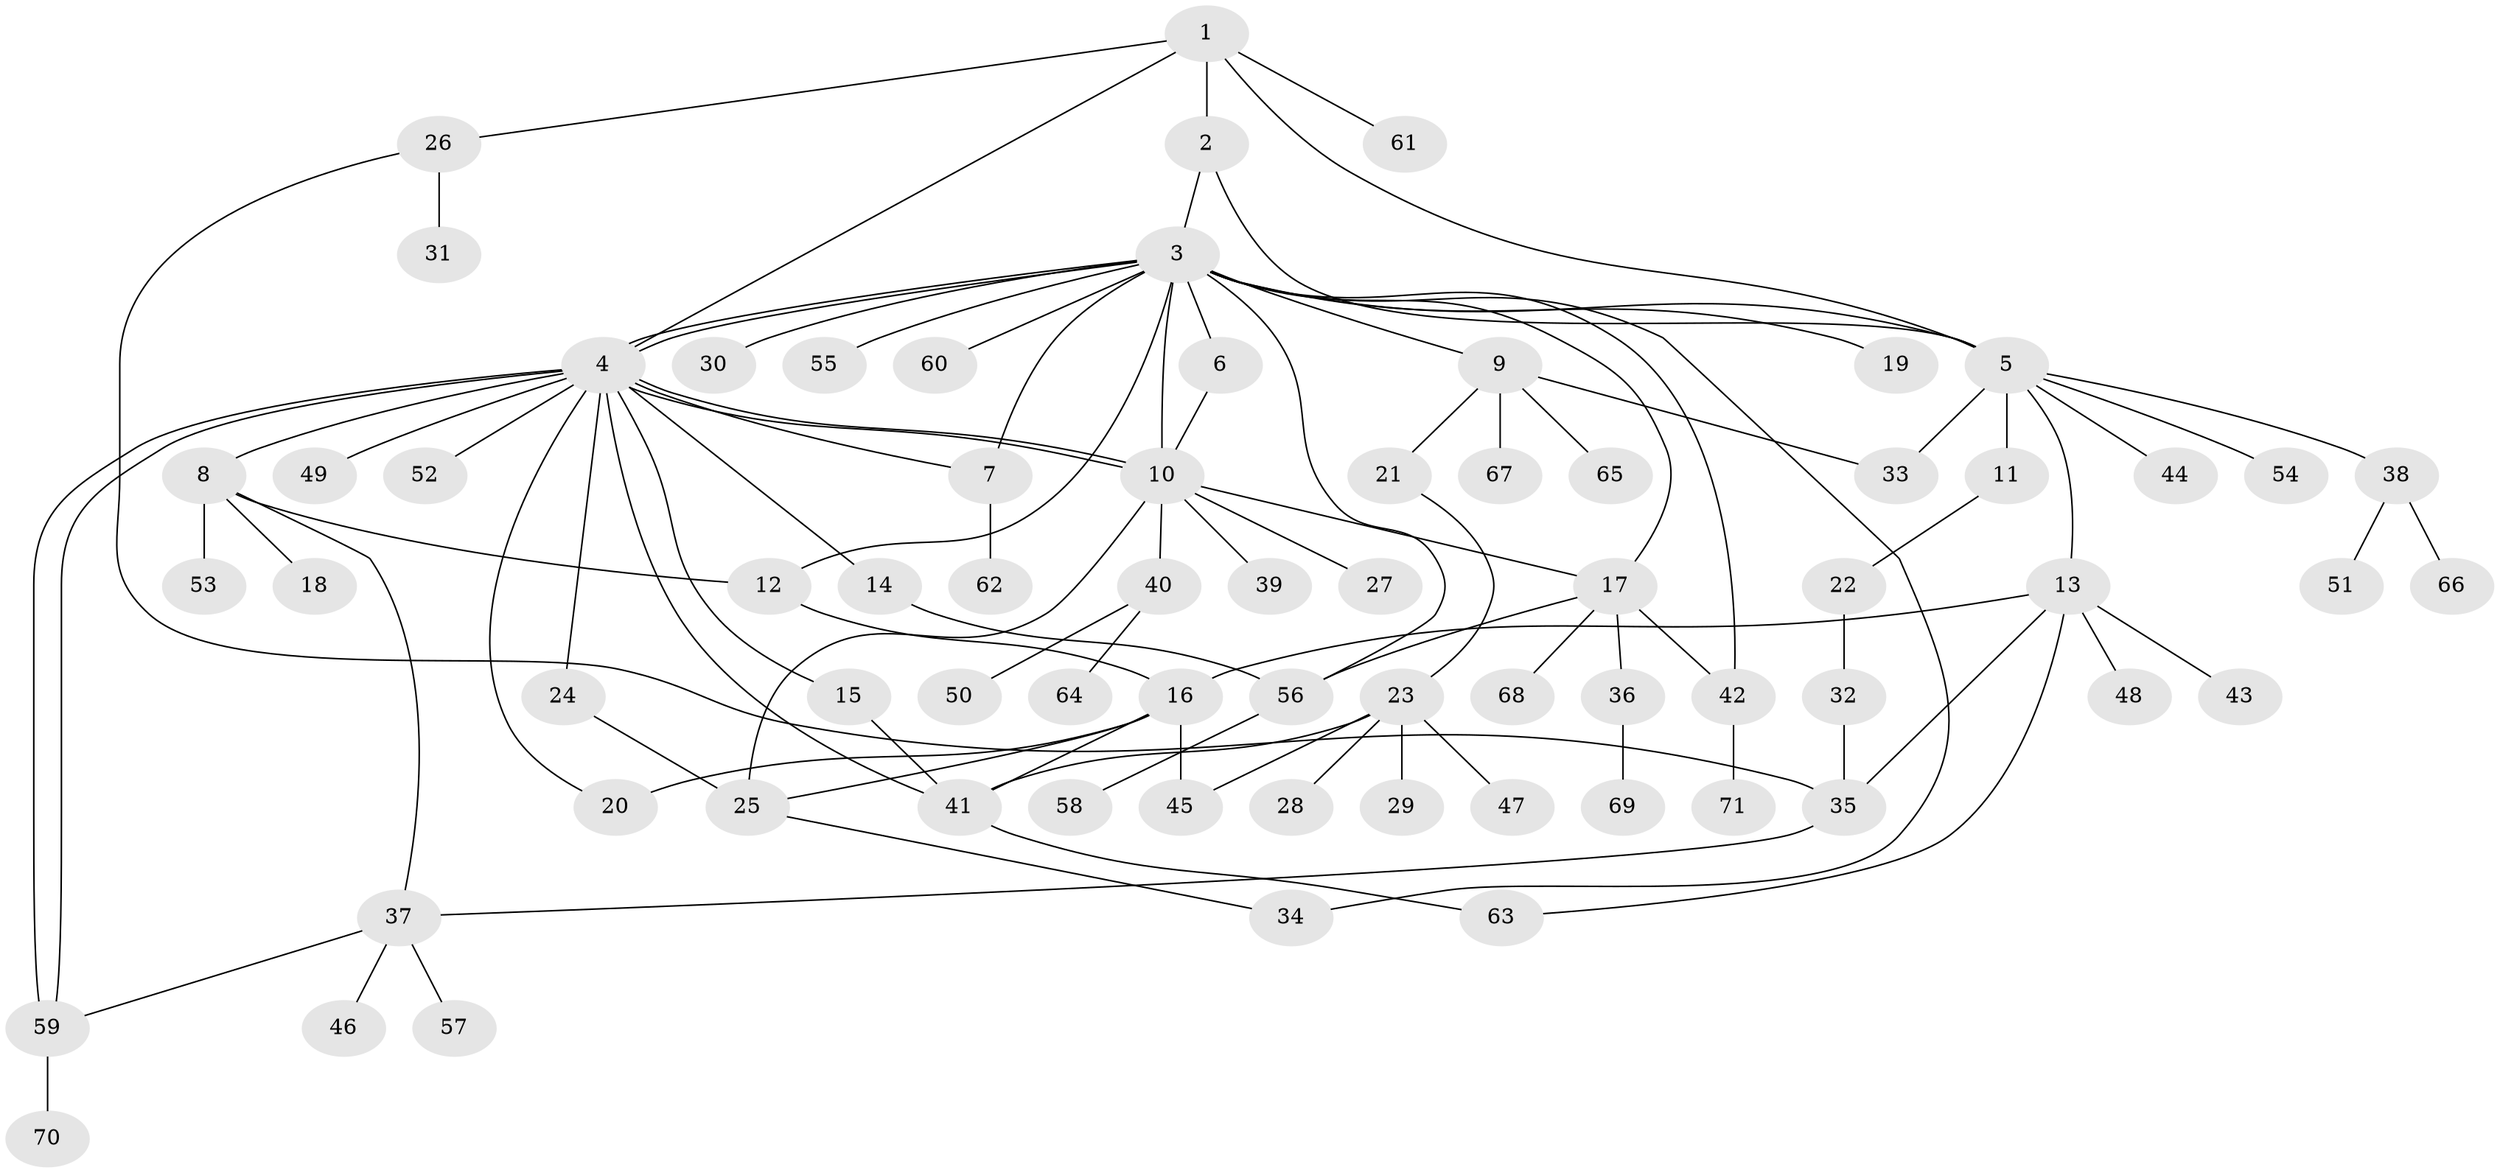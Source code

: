 // coarse degree distribution, {3: 0.04, 4: 0.1, 6: 0.06, 5: 0.08, 2: 0.18, 7: 0.04, 1: 0.46, 16: 0.02, 11: 0.02}
// Generated by graph-tools (version 1.1) at 2025/36/03/04/25 23:36:43]
// undirected, 71 vertices, 99 edges
graph export_dot {
  node [color=gray90,style=filled];
  1;
  2;
  3;
  4;
  5;
  6;
  7;
  8;
  9;
  10;
  11;
  12;
  13;
  14;
  15;
  16;
  17;
  18;
  19;
  20;
  21;
  22;
  23;
  24;
  25;
  26;
  27;
  28;
  29;
  30;
  31;
  32;
  33;
  34;
  35;
  36;
  37;
  38;
  39;
  40;
  41;
  42;
  43;
  44;
  45;
  46;
  47;
  48;
  49;
  50;
  51;
  52;
  53;
  54;
  55;
  56;
  57;
  58;
  59;
  60;
  61;
  62;
  63;
  64;
  65;
  66;
  67;
  68;
  69;
  70;
  71;
  1 -- 2;
  1 -- 4;
  1 -- 5;
  1 -- 26;
  1 -- 61;
  2 -- 3;
  2 -- 5;
  3 -- 4;
  3 -- 4;
  3 -- 5;
  3 -- 6;
  3 -- 7;
  3 -- 9;
  3 -- 10;
  3 -- 12;
  3 -- 17;
  3 -- 19;
  3 -- 30;
  3 -- 34;
  3 -- 42;
  3 -- 55;
  3 -- 56;
  3 -- 60;
  4 -- 7;
  4 -- 8;
  4 -- 10;
  4 -- 10;
  4 -- 14;
  4 -- 15;
  4 -- 20;
  4 -- 24;
  4 -- 41;
  4 -- 49;
  4 -- 52;
  4 -- 59;
  4 -- 59;
  5 -- 11;
  5 -- 13;
  5 -- 33;
  5 -- 38;
  5 -- 44;
  5 -- 54;
  6 -- 10;
  7 -- 62;
  8 -- 12;
  8 -- 18;
  8 -- 37;
  8 -- 53;
  9 -- 21;
  9 -- 33;
  9 -- 65;
  9 -- 67;
  10 -- 17;
  10 -- 25;
  10 -- 27;
  10 -- 39;
  10 -- 40;
  11 -- 22;
  12 -- 16;
  13 -- 16;
  13 -- 35;
  13 -- 43;
  13 -- 48;
  13 -- 63;
  14 -- 56;
  15 -- 41;
  16 -- 20;
  16 -- 25;
  16 -- 41;
  16 -- 45;
  17 -- 36;
  17 -- 42;
  17 -- 56;
  17 -- 68;
  21 -- 23;
  22 -- 32;
  23 -- 28;
  23 -- 29;
  23 -- 41;
  23 -- 45;
  23 -- 47;
  24 -- 25;
  25 -- 34;
  26 -- 31;
  26 -- 35;
  32 -- 35;
  35 -- 37;
  36 -- 69;
  37 -- 46;
  37 -- 57;
  37 -- 59;
  38 -- 51;
  38 -- 66;
  40 -- 50;
  40 -- 64;
  41 -- 63;
  42 -- 71;
  56 -- 58;
  59 -- 70;
}
